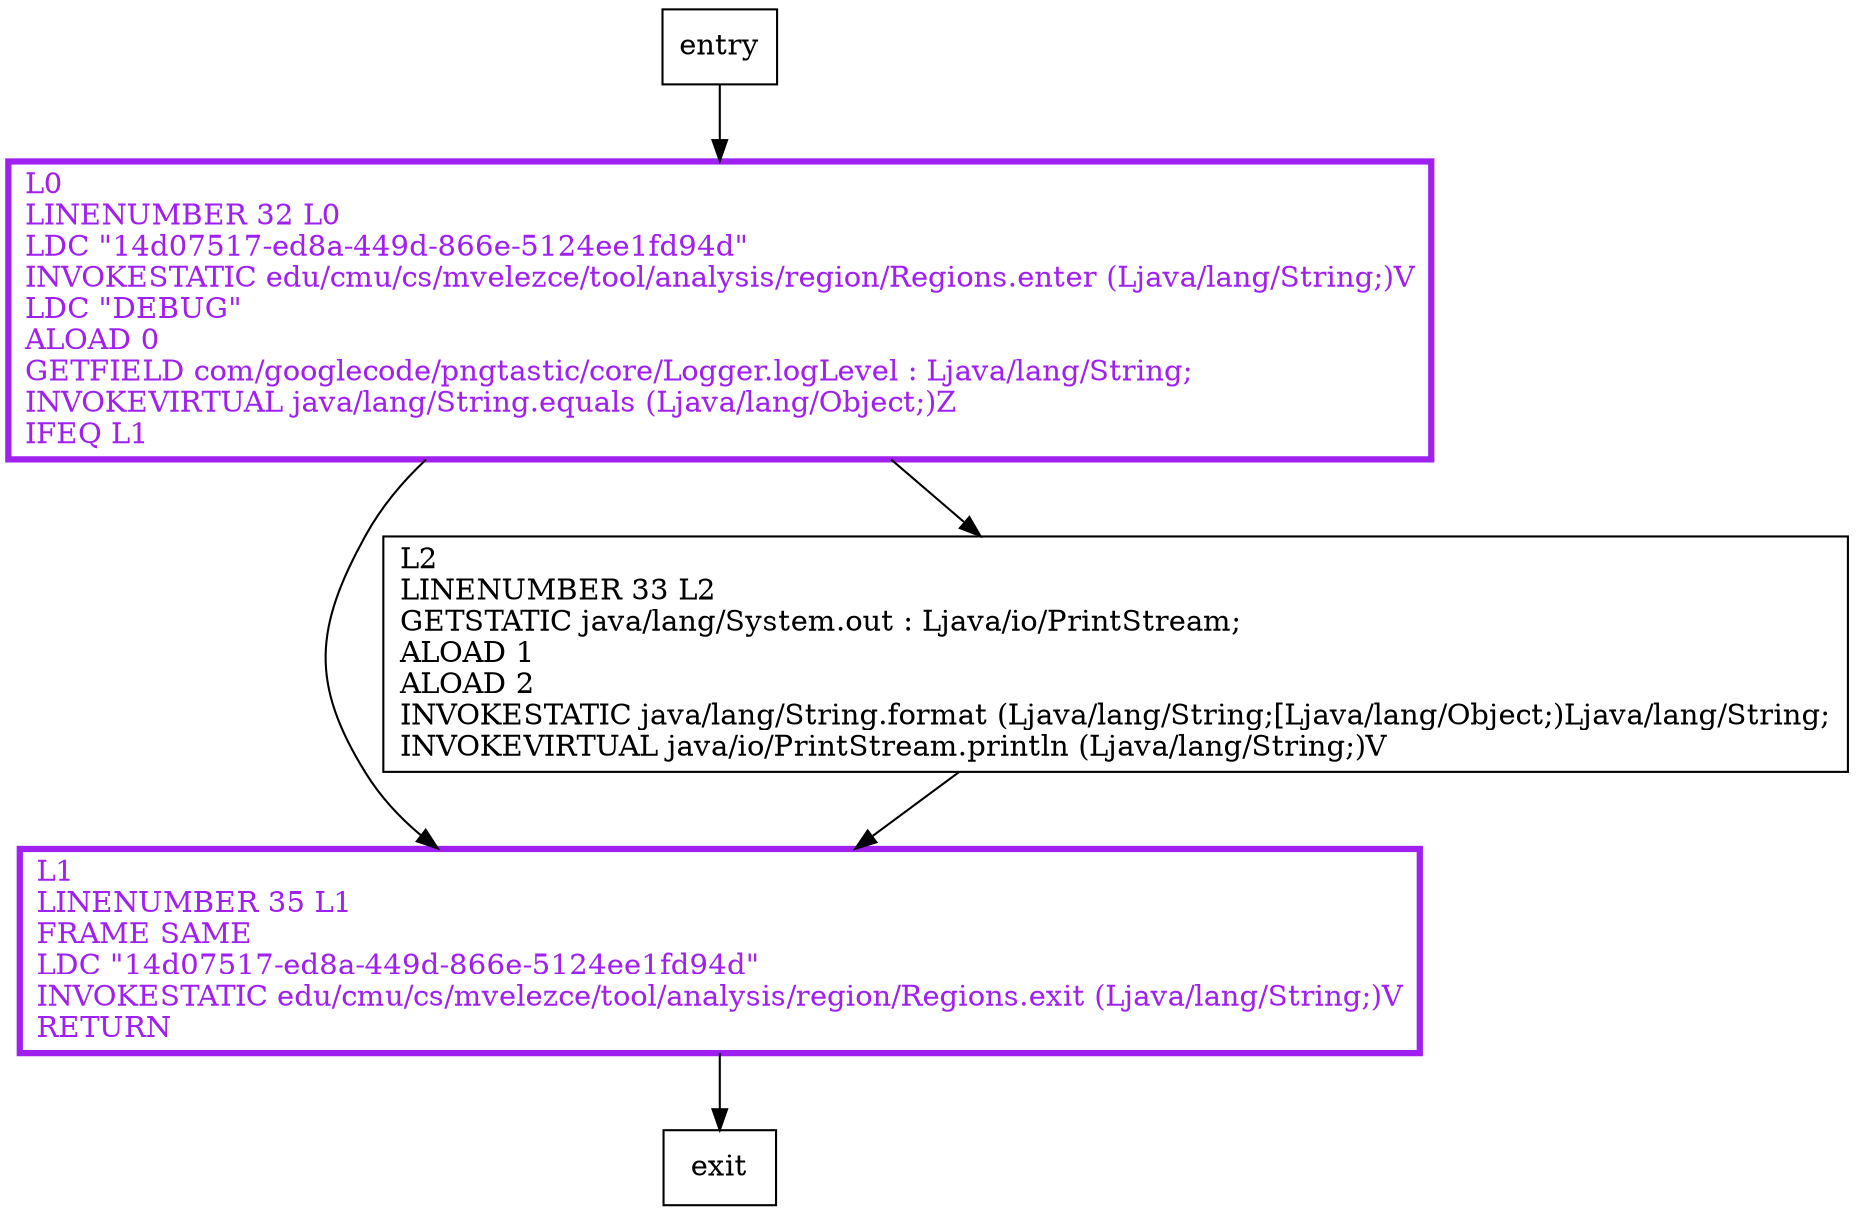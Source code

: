 digraph debug {
node [shape=record];
302155142 [label="L1\lLINENUMBER 35 L1\lFRAME SAME\lLDC \"14d07517-ed8a-449d-866e-5124ee1fd94d\"\lINVOKESTATIC edu/cmu/cs/mvelezce/tool/analysis/region/Regions.exit (Ljava/lang/String;)V\lRETURN\l"];
24606376 [label="L2\lLINENUMBER 33 L2\lGETSTATIC java/lang/System.out : Ljava/io/PrintStream;\lALOAD 1\lALOAD 2\lINVOKESTATIC java/lang/String.format (Ljava/lang/String;[Ljava/lang/Object;)Ljava/lang/String;\lINVOKEVIRTUAL java/io/PrintStream.println (Ljava/lang/String;)V\l"];
688766789 [label="L0\lLINENUMBER 32 L0\lLDC \"14d07517-ed8a-449d-866e-5124ee1fd94d\"\lINVOKESTATIC edu/cmu/cs/mvelezce/tool/analysis/region/Regions.enter (Ljava/lang/String;)V\lLDC \"DEBUG\"\lALOAD 0\lGETFIELD com/googlecode/pngtastic/core/Logger.logLevel : Ljava/lang/String;\lINVOKEVIRTUAL java/lang/String.equals (Ljava/lang/Object;)Z\lIFEQ L1\l"];
entry;
exit;
302155142 -> exit;
entry -> 688766789;
24606376 -> 302155142;
688766789 -> 302155142;
688766789 -> 24606376;
302155142[fontcolor="purple", penwidth=3, color="purple"];
688766789[fontcolor="purple", penwidth=3, color="purple"];
}
